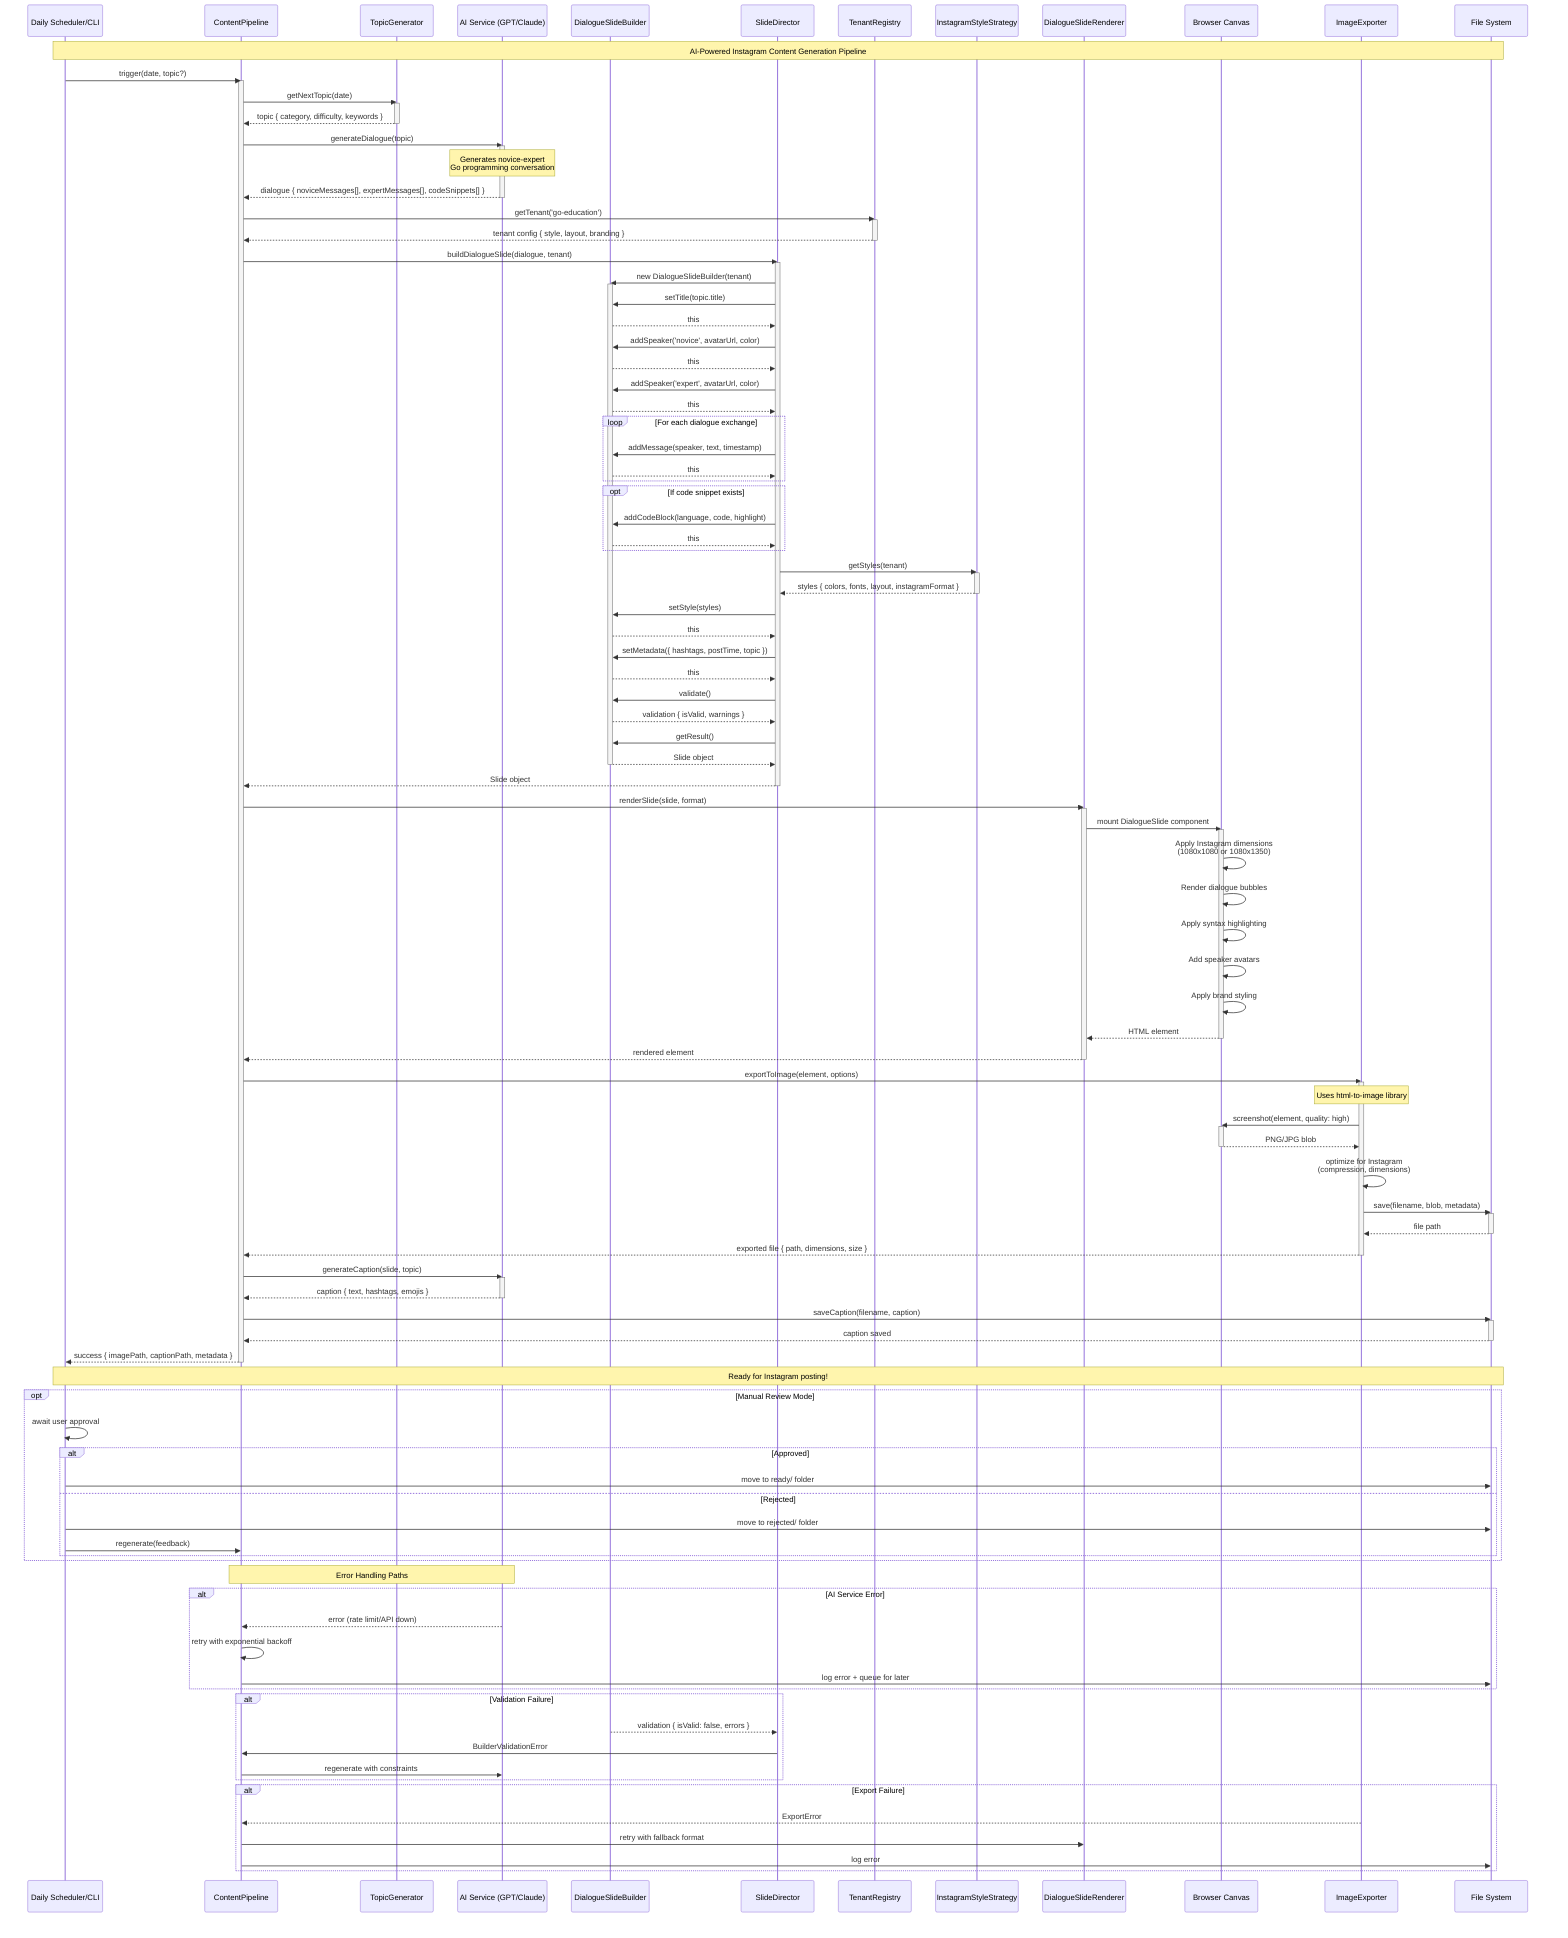 sequenceDiagram
    participant Scheduler as Daily Scheduler/CLI
    participant Pipeline as ContentPipeline
    participant TopicGen as TopicGenerator
    participant AI as AI Service (GPT/Claude)
    participant Builder as DialogueSlideBuilder
    participant Director as SlideDirector
    participant Registry as TenantRegistry
    participant Strategy as InstagramStyleStrategy
    participant Renderer as DialogueSlideRenderer
    participant Canvas as Browser Canvas
    participant Exporter as ImageExporter
    participant Storage as File System

    Note over Scheduler,Storage: AI-Powered Instagram Content Generation Pipeline

    %% Daily Content Generation Flow
    Scheduler->>Pipeline: trigger(date, topic?)
    activate Pipeline

    Pipeline->>TopicGen: getNextTopic(date)
    activate TopicGen
    TopicGen-->>Pipeline: topic { category, difficulty, keywords }
    deactivate TopicGen

    Pipeline->>AI: generateDialogue(topic)
    activate AI
    Note over AI: Generates novice-expert<br/>Go programming conversation
    AI-->>Pipeline: dialogue { noviceMessages[], expertMessages[], codeSnippets[] }
    deactivate AI

    %% Slide Construction Phase
    Pipeline->>Registry: getTenant('go-education')
    activate Registry
    Registry-->>Pipeline: tenant config { style, layout, branding }
    deactivate Registry

    Pipeline->>Director: buildDialogueSlide(dialogue, tenant)
    activate Director

    Director->>Builder: new DialogueSlideBuilder(tenant)
    activate Builder

    Director->>Builder: setTitle(topic.title)
    Builder-->>Director: this

    Director->>Builder: addSpeaker('novice', avatarUrl, color)
    Builder-->>Director: this

    Director->>Builder: addSpeaker('expert', avatarUrl, color)
    Builder-->>Director: this

    loop For each dialogue exchange
        Director->>Builder: addMessage(speaker, text, timestamp)
        Builder-->>Director: this
    end

    opt If code snippet exists
        Director->>Builder: addCodeBlock(language, code, highlight)
        Builder-->>Director: this
    end

    Director->>Strategy: getStyles(tenant)
    activate Strategy
    Strategy-->>Director: styles { colors, fonts, layout, instagramFormat }
    deactivate Strategy

    Director->>Builder: setStyle(styles)
    Builder-->>Director: this

    Director->>Builder: setMetadata({ hashtags, postTime, topic })
    Builder-->>Director: this

    Director->>Builder: validate()
    Builder-->>Director: validation { isValid, warnings }

    Director->>Builder: getResult()
    Builder-->>Director: Slide object
    deactivate Builder

    Director-->>Pipeline: Slide object
    deactivate Director

    %% Rendering Phase
    Pipeline->>Renderer: renderSlide(slide, format)
    activate Renderer

    Renderer->>Canvas: mount DialogueSlide component
    activate Canvas

    Canvas->>Canvas: Apply Instagram dimensions<br/>(1080x1080 or 1080x1350)
    Canvas->>Canvas: Render dialogue bubbles
    Canvas->>Canvas: Apply syntax highlighting
    Canvas->>Canvas: Add speaker avatars
    Canvas->>Canvas: Apply brand styling

    Canvas-->>Renderer: HTML element
    deactivate Canvas

    Renderer-->>Pipeline: rendered element
    deactivate Renderer

    %% Export Phase
    Pipeline->>Exporter: exportToImage(element, options)
    activate Exporter

    Note over Exporter: Uses html-to-image library

    Exporter->>Canvas: screenshot(element, quality: high)
    activate Canvas
    Canvas-->>Exporter: PNG/JPG blob
    deactivate Canvas

    Exporter->>Exporter: optimize for Instagram<br/>(compression, dimensions)

    Exporter->>Storage: save(filename, blob, metadata)
    activate Storage
    Storage-->>Exporter: file path
    deactivate Storage

    Exporter-->>Pipeline: exported file { path, dimensions, size }
    deactivate Exporter

    %% Optional: Generate Caption
    Pipeline->>AI: generateCaption(slide, topic)
    activate AI
    AI-->>Pipeline: caption { text, hashtags, emojis }
    deactivate AI

    Pipeline->>Storage: saveCaption(filename, caption)
    activate Storage
    Storage-->>Pipeline: caption saved
    deactivate Storage

    Pipeline-->>Scheduler: success { imagePath, captionPath, metadata }
    deactivate Pipeline

    Note over Scheduler,Storage: Ready for Instagram posting!

    %% Optional Manual Review Flow
    opt Manual Review Mode
        Scheduler->>Scheduler: await user approval
        alt Approved
            Scheduler->>Storage: move to ready/ folder
        else Rejected
            Scheduler->>Storage: move to rejected/ folder
            Scheduler->>Pipeline: regenerate(feedback)
        end
    end

    %% Error Handling Flow
    Note over Pipeline,AI: Error Handling Paths

    alt AI Service Error
        AI-->>Pipeline: error (rate limit/API down)
        Pipeline->>Pipeline: retry with exponential backoff
        Pipeline->>Storage: log error + queue for later
    end

    alt Validation Failure
        Builder-->>Director: validation { isValid: false, errors }
        Director->>Pipeline: BuilderValidationError
        Pipeline->>AI: regenerate with constraints
    end

    alt Export Failure
        Exporter-->>Pipeline: ExportError
        Pipeline->>Renderer: retry with fallback format
        Pipeline->>Storage: log error
    end